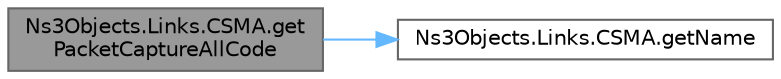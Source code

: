 digraph "Ns3Objects.Links.CSMA.getPacketCaptureAllCode"
{
 // LATEX_PDF_SIZE
  bgcolor="transparent";
  edge [fontname=Helvetica,fontsize=10,labelfontname=Helvetica,labelfontsize=10];
  node [fontname=Helvetica,fontsize=10,shape=box,height=0.2,width=0.4];
  rankdir="LR";
  Node1 [id="Node000001",label="Ns3Objects.Links.CSMA.get\lPacketCaptureAllCode",height=0.2,width=0.4,color="gray40", fillcolor="grey60", style="filled", fontcolor="black",tooltip=" "];
  Node1 -> Node2 [id="edge1_Node000001_Node000002",color="steelblue1",style="solid",tooltip=" "];
  Node2 [id="Node000002",label="Ns3Objects.Links.CSMA.getName",height=0.2,width=0.4,color="grey40", fillcolor="white", style="filled",URL="$class_ns3_objects_1_1_links_1_1_c_s_m_a.html#ae41c9ea197cd1d8f3c2bbff7e1e288f9",tooltip=" "];
}
